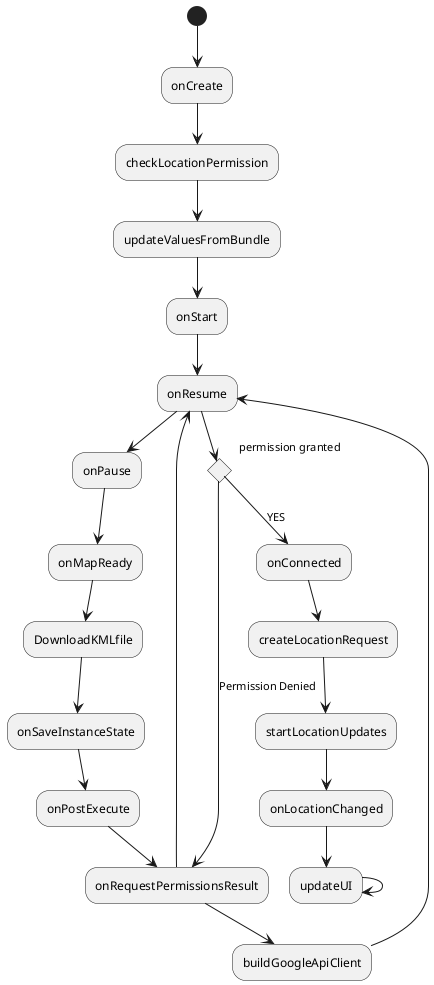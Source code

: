 @startuml
(*)  --> "onCreate"
--> "checkLocationPermission"
--> "updateValuesFromBundle"
--> "onStart"
--> "onResume"
--> "onPause"
--> "onMapReady"
--> "DownloadKMLfile"
--> "onSaveInstanceState"
--> "onPostExecute"
--> "onRequestPermissionsResult"
--> "buildGoogleApiClient"
--> "onResume"
    If "permission granted" then
    --> [YES]"onConnected"
    --> "createLocationRequest"
    --> "startLocationUpdates"
    --> "onLocationChanged"
    --> "updateUI"
    --> "updateUI"
    else
    --> [Permission Denied]"onRequestPermissionsResult"
    --> "onResume"
    Endif
@enduml
